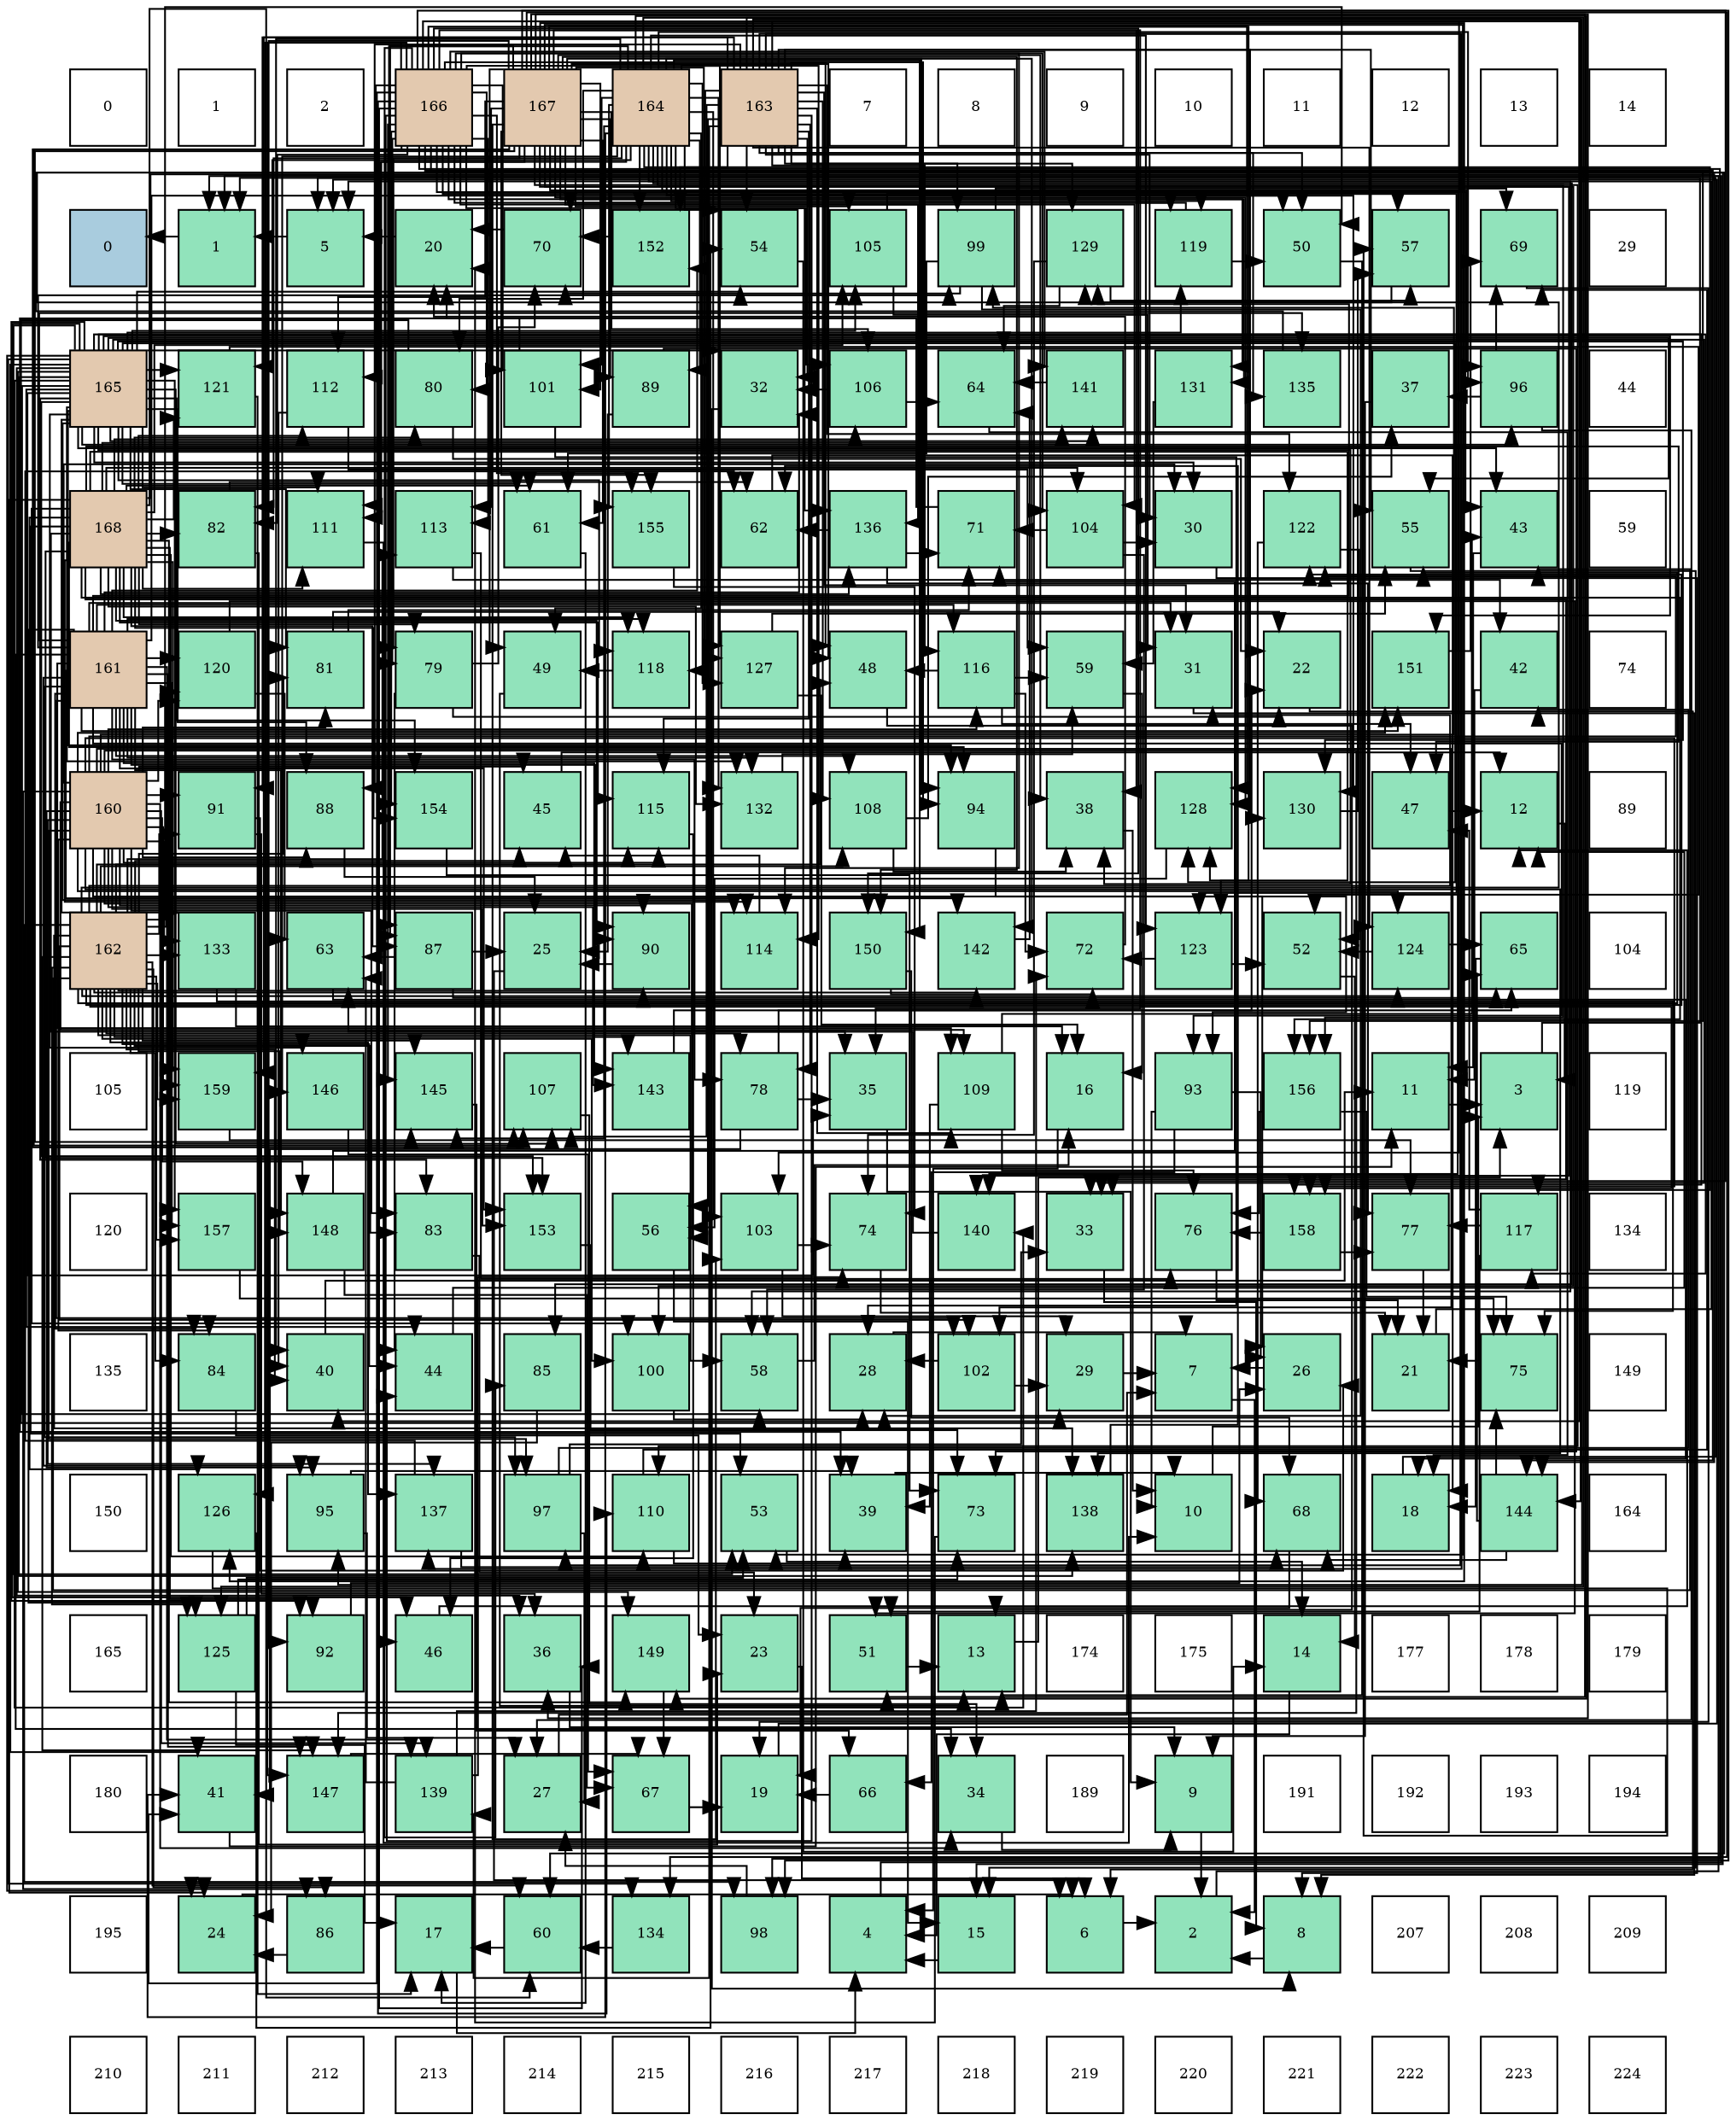 digraph layout{
 rankdir=TB;
 splines=ortho;
 node [style=filled shape=square fixedsize=true width=0.6];
0[label="0", fontsize=8, fillcolor="#ffffff"];
1[label="1", fontsize=8, fillcolor="#ffffff"];
2[label="2", fontsize=8, fillcolor="#ffffff"];
3[label="166", fontsize=8, fillcolor="#e3c9af"];
4[label="167", fontsize=8, fillcolor="#e3c9af"];
5[label="164", fontsize=8, fillcolor="#e3c9af"];
6[label="163", fontsize=8, fillcolor="#e3c9af"];
7[label="7", fontsize=8, fillcolor="#ffffff"];
8[label="8", fontsize=8, fillcolor="#ffffff"];
9[label="9", fontsize=8, fillcolor="#ffffff"];
10[label="10", fontsize=8, fillcolor="#ffffff"];
11[label="11", fontsize=8, fillcolor="#ffffff"];
12[label="12", fontsize=8, fillcolor="#ffffff"];
13[label="13", fontsize=8, fillcolor="#ffffff"];
14[label="14", fontsize=8, fillcolor="#ffffff"];
15[label="0", fontsize=8, fillcolor="#a9ccde"];
16[label="1", fontsize=8, fillcolor="#91e3bb"];
17[label="5", fontsize=8, fillcolor="#91e3bb"];
18[label="20", fontsize=8, fillcolor="#91e3bb"];
19[label="70", fontsize=8, fillcolor="#91e3bb"];
20[label="152", fontsize=8, fillcolor="#91e3bb"];
21[label="54", fontsize=8, fillcolor="#91e3bb"];
22[label="105", fontsize=8, fillcolor="#91e3bb"];
23[label="99", fontsize=8, fillcolor="#91e3bb"];
24[label="129", fontsize=8, fillcolor="#91e3bb"];
25[label="119", fontsize=8, fillcolor="#91e3bb"];
26[label="50", fontsize=8, fillcolor="#91e3bb"];
27[label="57", fontsize=8, fillcolor="#91e3bb"];
28[label="69", fontsize=8, fillcolor="#91e3bb"];
29[label="29", fontsize=8, fillcolor="#ffffff"];
30[label="165", fontsize=8, fillcolor="#e3c9af"];
31[label="121", fontsize=8, fillcolor="#91e3bb"];
32[label="112", fontsize=8, fillcolor="#91e3bb"];
33[label="80", fontsize=8, fillcolor="#91e3bb"];
34[label="101", fontsize=8, fillcolor="#91e3bb"];
35[label="89", fontsize=8, fillcolor="#91e3bb"];
36[label="32", fontsize=8, fillcolor="#91e3bb"];
37[label="106", fontsize=8, fillcolor="#91e3bb"];
38[label="64", fontsize=8, fillcolor="#91e3bb"];
39[label="141", fontsize=8, fillcolor="#91e3bb"];
40[label="131", fontsize=8, fillcolor="#91e3bb"];
41[label="135", fontsize=8, fillcolor="#91e3bb"];
42[label="37", fontsize=8, fillcolor="#91e3bb"];
43[label="96", fontsize=8, fillcolor="#91e3bb"];
44[label="44", fontsize=8, fillcolor="#ffffff"];
45[label="168", fontsize=8, fillcolor="#e3c9af"];
46[label="82", fontsize=8, fillcolor="#91e3bb"];
47[label="111", fontsize=8, fillcolor="#91e3bb"];
48[label="113", fontsize=8, fillcolor="#91e3bb"];
49[label="61", fontsize=8, fillcolor="#91e3bb"];
50[label="155", fontsize=8, fillcolor="#91e3bb"];
51[label="62", fontsize=8, fillcolor="#91e3bb"];
52[label="136", fontsize=8, fillcolor="#91e3bb"];
53[label="71", fontsize=8, fillcolor="#91e3bb"];
54[label="104", fontsize=8, fillcolor="#91e3bb"];
55[label="30", fontsize=8, fillcolor="#91e3bb"];
56[label="122", fontsize=8, fillcolor="#91e3bb"];
57[label="55", fontsize=8, fillcolor="#91e3bb"];
58[label="43", fontsize=8, fillcolor="#91e3bb"];
59[label="59", fontsize=8, fillcolor="#ffffff"];
60[label="161", fontsize=8, fillcolor="#e3c9af"];
61[label="120", fontsize=8, fillcolor="#91e3bb"];
62[label="81", fontsize=8, fillcolor="#91e3bb"];
63[label="79", fontsize=8, fillcolor="#91e3bb"];
64[label="49", fontsize=8, fillcolor="#91e3bb"];
65[label="118", fontsize=8, fillcolor="#91e3bb"];
66[label="127", fontsize=8, fillcolor="#91e3bb"];
67[label="48", fontsize=8, fillcolor="#91e3bb"];
68[label="116", fontsize=8, fillcolor="#91e3bb"];
69[label="59", fontsize=8, fillcolor="#91e3bb"];
70[label="31", fontsize=8, fillcolor="#91e3bb"];
71[label="22", fontsize=8, fillcolor="#91e3bb"];
72[label="151", fontsize=8, fillcolor="#91e3bb"];
73[label="42", fontsize=8, fillcolor="#91e3bb"];
74[label="74", fontsize=8, fillcolor="#ffffff"];
75[label="160", fontsize=8, fillcolor="#e3c9af"];
76[label="91", fontsize=8, fillcolor="#91e3bb"];
77[label="88", fontsize=8, fillcolor="#91e3bb"];
78[label="154", fontsize=8, fillcolor="#91e3bb"];
79[label="45", fontsize=8, fillcolor="#91e3bb"];
80[label="115", fontsize=8, fillcolor="#91e3bb"];
81[label="132", fontsize=8, fillcolor="#91e3bb"];
82[label="108", fontsize=8, fillcolor="#91e3bb"];
83[label="94", fontsize=8, fillcolor="#91e3bb"];
84[label="38", fontsize=8, fillcolor="#91e3bb"];
85[label="128", fontsize=8, fillcolor="#91e3bb"];
86[label="130", fontsize=8, fillcolor="#91e3bb"];
87[label="47", fontsize=8, fillcolor="#91e3bb"];
88[label="12", fontsize=8, fillcolor="#91e3bb"];
89[label="89", fontsize=8, fillcolor="#ffffff"];
90[label="162", fontsize=8, fillcolor="#e3c9af"];
91[label="133", fontsize=8, fillcolor="#91e3bb"];
92[label="63", fontsize=8, fillcolor="#91e3bb"];
93[label="87", fontsize=8, fillcolor="#91e3bb"];
94[label="25", fontsize=8, fillcolor="#91e3bb"];
95[label="90", fontsize=8, fillcolor="#91e3bb"];
96[label="114", fontsize=8, fillcolor="#91e3bb"];
97[label="150", fontsize=8, fillcolor="#91e3bb"];
98[label="142", fontsize=8, fillcolor="#91e3bb"];
99[label="72", fontsize=8, fillcolor="#91e3bb"];
100[label="123", fontsize=8, fillcolor="#91e3bb"];
101[label="52", fontsize=8, fillcolor="#91e3bb"];
102[label="124", fontsize=8, fillcolor="#91e3bb"];
103[label="65", fontsize=8, fillcolor="#91e3bb"];
104[label="104", fontsize=8, fillcolor="#ffffff"];
105[label="105", fontsize=8, fillcolor="#ffffff"];
106[label="159", fontsize=8, fillcolor="#91e3bb"];
107[label="146", fontsize=8, fillcolor="#91e3bb"];
108[label="145", fontsize=8, fillcolor="#91e3bb"];
109[label="107", fontsize=8, fillcolor="#91e3bb"];
110[label="143", fontsize=8, fillcolor="#91e3bb"];
111[label="78", fontsize=8, fillcolor="#91e3bb"];
112[label="35", fontsize=8, fillcolor="#91e3bb"];
113[label="109", fontsize=8, fillcolor="#91e3bb"];
114[label="16", fontsize=8, fillcolor="#91e3bb"];
115[label="93", fontsize=8, fillcolor="#91e3bb"];
116[label="156", fontsize=8, fillcolor="#91e3bb"];
117[label="11", fontsize=8, fillcolor="#91e3bb"];
118[label="3", fontsize=8, fillcolor="#91e3bb"];
119[label="119", fontsize=8, fillcolor="#ffffff"];
120[label="120", fontsize=8, fillcolor="#ffffff"];
121[label="157", fontsize=8, fillcolor="#91e3bb"];
122[label="148", fontsize=8, fillcolor="#91e3bb"];
123[label="83", fontsize=8, fillcolor="#91e3bb"];
124[label="153", fontsize=8, fillcolor="#91e3bb"];
125[label="56", fontsize=8, fillcolor="#91e3bb"];
126[label="103", fontsize=8, fillcolor="#91e3bb"];
127[label="74", fontsize=8, fillcolor="#91e3bb"];
128[label="140", fontsize=8, fillcolor="#91e3bb"];
129[label="33", fontsize=8, fillcolor="#91e3bb"];
130[label="76", fontsize=8, fillcolor="#91e3bb"];
131[label="158", fontsize=8, fillcolor="#91e3bb"];
132[label="77", fontsize=8, fillcolor="#91e3bb"];
133[label="117", fontsize=8, fillcolor="#91e3bb"];
134[label="134", fontsize=8, fillcolor="#ffffff"];
135[label="135", fontsize=8, fillcolor="#ffffff"];
136[label="84", fontsize=8, fillcolor="#91e3bb"];
137[label="40", fontsize=8, fillcolor="#91e3bb"];
138[label="44", fontsize=8, fillcolor="#91e3bb"];
139[label="85", fontsize=8, fillcolor="#91e3bb"];
140[label="100", fontsize=8, fillcolor="#91e3bb"];
141[label="58", fontsize=8, fillcolor="#91e3bb"];
142[label="28", fontsize=8, fillcolor="#91e3bb"];
143[label="102", fontsize=8, fillcolor="#91e3bb"];
144[label="29", fontsize=8, fillcolor="#91e3bb"];
145[label="7", fontsize=8, fillcolor="#91e3bb"];
146[label="26", fontsize=8, fillcolor="#91e3bb"];
147[label="21", fontsize=8, fillcolor="#91e3bb"];
148[label="75", fontsize=8, fillcolor="#91e3bb"];
149[label="149", fontsize=8, fillcolor="#ffffff"];
150[label="150", fontsize=8, fillcolor="#ffffff"];
151[label="126", fontsize=8, fillcolor="#91e3bb"];
152[label="95", fontsize=8, fillcolor="#91e3bb"];
153[label="137", fontsize=8, fillcolor="#91e3bb"];
154[label="97", fontsize=8, fillcolor="#91e3bb"];
155[label="110", fontsize=8, fillcolor="#91e3bb"];
156[label="53", fontsize=8, fillcolor="#91e3bb"];
157[label="39", fontsize=8, fillcolor="#91e3bb"];
158[label="73", fontsize=8, fillcolor="#91e3bb"];
159[label="138", fontsize=8, fillcolor="#91e3bb"];
160[label="10", fontsize=8, fillcolor="#91e3bb"];
161[label="68", fontsize=8, fillcolor="#91e3bb"];
162[label="18", fontsize=8, fillcolor="#91e3bb"];
163[label="144", fontsize=8, fillcolor="#91e3bb"];
164[label="164", fontsize=8, fillcolor="#ffffff"];
165[label="165", fontsize=8, fillcolor="#ffffff"];
166[label="125", fontsize=8, fillcolor="#91e3bb"];
167[label="92", fontsize=8, fillcolor="#91e3bb"];
168[label="46", fontsize=8, fillcolor="#91e3bb"];
169[label="36", fontsize=8, fillcolor="#91e3bb"];
170[label="149", fontsize=8, fillcolor="#91e3bb"];
171[label="23", fontsize=8, fillcolor="#91e3bb"];
172[label="51", fontsize=8, fillcolor="#91e3bb"];
173[label="13", fontsize=8, fillcolor="#91e3bb"];
174[label="174", fontsize=8, fillcolor="#ffffff"];
175[label="175", fontsize=8, fillcolor="#ffffff"];
176[label="14", fontsize=8, fillcolor="#91e3bb"];
177[label="177", fontsize=8, fillcolor="#ffffff"];
178[label="178", fontsize=8, fillcolor="#ffffff"];
179[label="179", fontsize=8, fillcolor="#ffffff"];
180[label="180", fontsize=8, fillcolor="#ffffff"];
181[label="41", fontsize=8, fillcolor="#91e3bb"];
182[label="147", fontsize=8, fillcolor="#91e3bb"];
183[label="139", fontsize=8, fillcolor="#91e3bb"];
184[label="27", fontsize=8, fillcolor="#91e3bb"];
185[label="67", fontsize=8, fillcolor="#91e3bb"];
186[label="19", fontsize=8, fillcolor="#91e3bb"];
187[label="66", fontsize=8, fillcolor="#91e3bb"];
188[label="34", fontsize=8, fillcolor="#91e3bb"];
189[label="189", fontsize=8, fillcolor="#ffffff"];
190[label="9", fontsize=8, fillcolor="#91e3bb"];
191[label="191", fontsize=8, fillcolor="#ffffff"];
192[label="192", fontsize=8, fillcolor="#ffffff"];
193[label="193", fontsize=8, fillcolor="#ffffff"];
194[label="194", fontsize=8, fillcolor="#ffffff"];
195[label="195", fontsize=8, fillcolor="#ffffff"];
196[label="24", fontsize=8, fillcolor="#91e3bb"];
197[label="86", fontsize=8, fillcolor="#91e3bb"];
198[label="17", fontsize=8, fillcolor="#91e3bb"];
199[label="60", fontsize=8, fillcolor="#91e3bb"];
200[label="134", fontsize=8, fillcolor="#91e3bb"];
201[label="98", fontsize=8, fillcolor="#91e3bb"];
202[label="4", fontsize=8, fillcolor="#91e3bb"];
203[label="15", fontsize=8, fillcolor="#91e3bb"];
204[label="6", fontsize=8, fillcolor="#91e3bb"];
205[label="2", fontsize=8, fillcolor="#91e3bb"];
206[label="8", fontsize=8, fillcolor="#91e3bb"];
207[label="207", fontsize=8, fillcolor="#ffffff"];
208[label="208", fontsize=8, fillcolor="#ffffff"];
209[label="209", fontsize=8, fillcolor="#ffffff"];
210[label="210", fontsize=8, fillcolor="#ffffff"];
211[label="211", fontsize=8, fillcolor="#ffffff"];
212[label="212", fontsize=8, fillcolor="#ffffff"];
213[label="213", fontsize=8, fillcolor="#ffffff"];
214[label="214", fontsize=8, fillcolor="#ffffff"];
215[label="215", fontsize=8, fillcolor="#ffffff"];
216[label="216", fontsize=8, fillcolor="#ffffff"];
217[label="217", fontsize=8, fillcolor="#ffffff"];
218[label="218", fontsize=8, fillcolor="#ffffff"];
219[label="219", fontsize=8, fillcolor="#ffffff"];
220[label="220", fontsize=8, fillcolor="#ffffff"];
221[label="221", fontsize=8, fillcolor="#ffffff"];
222[label="222", fontsize=8, fillcolor="#ffffff"];
223[label="223", fontsize=8, fillcolor="#ffffff"];
224[label="224", fontsize=8, fillcolor="#ffffff"];
edge [constraint=false, style=vis];16 -> 15;
205 -> 16;
118 -> 16;
202 -> 16;
17 -> 16;
204 -> 205;
145 -> 205;
206 -> 205;
190 -> 205;
160 -> 118;
117 -> 118;
88 -> 118;
173 -> 118;
176 -> 202;
203 -> 202;
114 -> 202;
198 -> 202;
162 -> 17;
186 -> 17;
18 -> 17;
147 -> 17;
71 -> 204;
171 -> 204;
196 -> 204;
94 -> 204;
146 -> 145;
184 -> 145;
142 -> 145;
144 -> 145;
55 -> 206;
70 -> 206;
36 -> 206;
129 -> 206;
188 -> 190;
112 -> 190;
169 -> 190;
42 -> 190;
84 -> 160;
157 -> 160;
137 -> 117;
181 -> 117;
73 -> 117;
58 -> 117;
138 -> 88;
79 -> 88;
168 -> 88;
87 -> 88;
67 -> 173;
64 -> 173;
26 -> 173;
172 -> 173;
101 -> 176;
156 -> 176;
21 -> 176;
57 -> 203;
125 -> 203;
27 -> 203;
141 -> 114;
69 -> 114;
199 -> 198;
49 -> 198;
51 -> 162;
92 -> 162;
38 -> 162;
103 -> 162;
187 -> 186;
185 -> 186;
161 -> 186;
28 -> 186;
19 -> 18;
53 -> 18;
99 -> 18;
158 -> 18;
127 -> 147;
148 -> 147;
130 -> 147;
132 -> 147;
111 -> 71;
111 -> 112;
111 -> 181;
63 -> 71;
63 -> 138;
63 -> 19;
33 -> 71;
33 -> 144;
62 -> 71;
62 -> 53;
46 -> 171;
46 -> 51;
123 -> 171;
136 -> 171;
139 -> 196;
197 -> 196;
93 -> 94;
93 -> 92;
93 -> 103;
77 -> 94;
35 -> 94;
35 -> 158;
95 -> 94;
76 -> 146;
76 -> 169;
167 -> 146;
115 -> 160;
115 -> 146;
115 -> 187;
83 -> 146;
152 -> 184;
152 -> 157;
43 -> 184;
43 -> 42;
43 -> 28;
154 -> 184;
154 -> 129;
154 -> 73;
201 -> 184;
23 -> 142;
23 -> 49;
23 -> 28;
23 -> 19;
140 -> 142;
34 -> 142;
34 -> 157;
143 -> 142;
143 -> 144;
126 -> 144;
126 -> 127;
54 -> 55;
54 -> 141;
54 -> 53;
22 -> 70;
22 -> 27;
37 -> 36;
37 -> 38;
109 -> 188;
82 -> 42;
82 -> 84;
113 -> 157;
113 -> 58;
113 -> 130;
155 -> 157;
155 -> 28;
47 -> 160;
32 -> 137;
32 -> 69;
48 -> 73;
48 -> 130;
96 -> 79;
80 -> 168;
68 -> 87;
68 -> 67;
68 -> 69;
68 -> 99;
133 -> 87;
133 -> 172;
133 -> 132;
65 -> 64;
25 -> 26;
25 -> 19;
61 -> 172;
61 -> 92;
31 -> 198;
31 -> 101;
56 -> 101;
56 -> 161;
100 -> 101;
100 -> 99;
102 -> 101;
102 -> 103;
166 -> 198;
166 -> 156;
166 -> 158;
151 -> 21;
151 -> 27;
66 -> 114;
66 -> 57;
85 -> 125;
24 -> 27;
24 -> 38;
24 -> 127;
86 -> 27;
40 -> 69;
81 -> 69;
91 -> 114;
91 -> 148;
200 -> 199;
41 -> 199;
52 -> 51;
52 -> 53;
52 -> 132;
153 -> 51;
153 -> 161;
159 -> 51;
183 -> 92;
183 -> 99;
183 -> 127;
128 -> 92;
39 -> 38;
98 -> 38;
110 -> 103;
163 -> 103;
163 -> 161;
163 -> 148;
108 -> 187;
107 -> 185;
182 -> 185;
122 -> 185;
122 -> 53;
170 -> 185;
97 -> 161;
97 -> 99;
72 -> 28;
20 -> 19;
124 -> 158;
78 -> 158;
50 -> 127;
116 -> 148;
116 -> 130;
121 -> 148;
131 -> 130;
131 -> 132;
106 -> 132;
75 -> 55;
75 -> 188;
75 -> 79;
75 -> 125;
75 -> 62;
75 -> 123;
75 -> 136;
75 -> 197;
75 -> 77;
75 -> 95;
75 -> 76;
75 -> 115;
75 -> 152;
75 -> 154;
75 -> 23;
75 -> 143;
75 -> 113;
75 -> 80;
75 -> 68;
75 -> 61;
75 -> 56;
75 -> 102;
75 -> 91;
75 -> 153;
75 -> 159;
75 -> 183;
75 -> 110;
75 -> 182;
75 -> 122;
75 -> 72;
75 -> 124;
75 -> 131;
75 -> 106;
60 -> 70;
60 -> 36;
60 -> 188;
60 -> 26;
60 -> 111;
60 -> 136;
60 -> 95;
60 -> 115;
60 -> 152;
60 -> 154;
60 -> 23;
60 -> 143;
60 -> 82;
60 -> 113;
60 -> 68;
60 -> 65;
60 -> 61;
60 -> 166;
60 -> 24;
60 -> 81;
60 -> 41;
60 -> 183;
60 -> 98;
60 -> 110;
60 -> 182;
60 -> 122;
60 -> 72;
60 -> 20;
60 -> 124;
60 -> 121;
90 -> 70;
90 -> 137;
90 -> 58;
90 -> 138;
90 -> 79;
90 -> 67;
90 -> 26;
90 -> 57;
90 -> 141;
90 -> 199;
90 -> 111;
90 -> 62;
90 -> 123;
90 -> 136;
90 -> 197;
90 -> 95;
90 -> 76;
90 -> 201;
90 -> 140;
90 -> 143;
90 -> 82;
90 -> 48;
90 -> 80;
90 -> 61;
90 -> 56;
90 -> 102;
90 -> 166;
90 -> 24;
90 -> 91;
90 -> 153;
90 -> 159;
90 -> 98;
90 -> 110;
90 -> 108;
90 -> 182;
90 -> 122;
90 -> 121;
90 -> 131;
90 -> 106;
6 -> 55;
6 -> 70;
6 -> 36;
6 -> 137;
6 -> 138;
6 -> 26;
6 -> 21;
6 -> 57;
6 -> 125;
6 -> 111;
6 -> 77;
6 -> 76;
6 -> 83;
6 -> 152;
6 -> 154;
6 -> 23;
6 -> 109;
6 -> 82;
6 -> 113;
6 -> 80;
6 -> 68;
6 -> 65;
6 -> 56;
6 -> 102;
6 -> 166;
6 -> 24;
6 -> 86;
6 -> 41;
6 -> 153;
6 -> 183;
6 -> 20;
6 -> 106;
5 -> 137;
5 -> 181;
5 -> 64;
5 -> 21;
5 -> 141;
5 -> 33;
5 -> 46;
5 -> 139;
5 -> 93;
5 -> 35;
5 -> 43;
5 -> 34;
5 -> 126;
5 -> 47;
5 -> 96;
5 -> 133;
5 -> 25;
5 -> 31;
5 -> 100;
5 -> 66;
5 -> 86;
5 -> 81;
5 -> 52;
5 -> 128;
5 -> 98;
5 -> 163;
5 -> 108;
5 -> 107;
5 -> 170;
5 -> 97;
5 -> 20;
5 -> 50;
5 -> 116;
30 -> 196;
30 -> 55;
30 -> 36;
30 -> 129;
30 -> 112;
30 -> 169;
30 -> 84;
30 -> 181;
30 -> 58;
30 -> 138;
30 -> 168;
30 -> 156;
30 -> 21;
30 -> 57;
30 -> 141;
30 -> 49;
30 -> 62;
30 -> 123;
30 -> 77;
30 -> 167;
30 -> 83;
30 -> 43;
30 -> 22;
30 -> 109;
30 -> 47;
30 -> 96;
30 -> 133;
30 -> 65;
30 -> 25;
30 -> 31;
30 -> 85;
30 -> 86;
30 -> 81;
30 -> 91;
30 -> 200;
30 -> 159;
30 -> 128;
30 -> 39;
30 -> 107;
30 -> 170;
30 -> 72;
30 -> 124;
30 -> 78;
30 -> 121;
30 -> 131;
3 -> 129;
3 -> 169;
3 -> 84;
3 -> 181;
3 -> 58;
3 -> 168;
3 -> 67;
3 -> 63;
3 -> 33;
3 -> 46;
3 -> 139;
3 -> 201;
3 -> 34;
3 -> 126;
3 -> 54;
3 -> 37;
3 -> 109;
3 -> 155;
3 -> 32;
3 -> 48;
3 -> 96;
3 -> 25;
3 -> 100;
3 -> 151;
3 -> 66;
3 -> 85;
3 -> 40;
3 -> 52;
3 -> 39;
3 -> 163;
3 -> 108;
3 -> 182;
3 -> 97;
3 -> 78;
3 -> 50;
3 -> 116;
4 -> 112;
4 -> 169;
4 -> 84;
4 -> 67;
4 -> 64;
4 -> 172;
4 -> 156;
4 -> 49;
4 -> 63;
4 -> 93;
4 -> 35;
4 -> 167;
4 -> 83;
4 -> 43;
4 -> 201;
4 -> 140;
4 -> 34;
4 -> 126;
4 -> 54;
4 -> 22;
4 -> 37;
4 -> 109;
4 -> 155;
4 -> 47;
4 -> 32;
4 -> 48;
4 -> 100;
4 -> 151;
4 -> 66;
4 -> 85;
4 -> 40;
4 -> 200;
4 -> 128;
4 -> 108;
4 -> 97;
4 -> 50;
45 -> 196;
45 -> 129;
45 -> 112;
45 -> 87;
45 -> 156;
45 -> 199;
45 -> 49;
45 -> 63;
45 -> 33;
45 -> 46;
45 -> 93;
45 -> 95;
45 -> 167;
45 -> 83;
45 -> 140;
45 -> 54;
45 -> 22;
45 -> 37;
45 -> 155;
45 -> 47;
45 -> 32;
45 -> 96;
45 -> 80;
45 -> 65;
45 -> 31;
45 -> 151;
45 -> 85;
45 -> 81;
45 -> 52;
45 -> 39;
45 -> 163;
45 -> 170;
45 -> 124;
45 -> 78;
45 -> 116;
45 -> 106;
edge [constraint=true, style=invis];
0 -> 15 -> 30 -> 45 -> 60 -> 75 -> 90 -> 105 -> 120 -> 135 -> 150 -> 165 -> 180 -> 195 -> 210;
1 -> 16 -> 31 -> 46 -> 61 -> 76 -> 91 -> 106 -> 121 -> 136 -> 151 -> 166 -> 181 -> 196 -> 211;
2 -> 17 -> 32 -> 47 -> 62 -> 77 -> 92 -> 107 -> 122 -> 137 -> 152 -> 167 -> 182 -> 197 -> 212;
3 -> 18 -> 33 -> 48 -> 63 -> 78 -> 93 -> 108 -> 123 -> 138 -> 153 -> 168 -> 183 -> 198 -> 213;
4 -> 19 -> 34 -> 49 -> 64 -> 79 -> 94 -> 109 -> 124 -> 139 -> 154 -> 169 -> 184 -> 199 -> 214;
5 -> 20 -> 35 -> 50 -> 65 -> 80 -> 95 -> 110 -> 125 -> 140 -> 155 -> 170 -> 185 -> 200 -> 215;
6 -> 21 -> 36 -> 51 -> 66 -> 81 -> 96 -> 111 -> 126 -> 141 -> 156 -> 171 -> 186 -> 201 -> 216;
7 -> 22 -> 37 -> 52 -> 67 -> 82 -> 97 -> 112 -> 127 -> 142 -> 157 -> 172 -> 187 -> 202 -> 217;
8 -> 23 -> 38 -> 53 -> 68 -> 83 -> 98 -> 113 -> 128 -> 143 -> 158 -> 173 -> 188 -> 203 -> 218;
9 -> 24 -> 39 -> 54 -> 69 -> 84 -> 99 -> 114 -> 129 -> 144 -> 159 -> 174 -> 189 -> 204 -> 219;
10 -> 25 -> 40 -> 55 -> 70 -> 85 -> 100 -> 115 -> 130 -> 145 -> 160 -> 175 -> 190 -> 205 -> 220;
11 -> 26 -> 41 -> 56 -> 71 -> 86 -> 101 -> 116 -> 131 -> 146 -> 161 -> 176 -> 191 -> 206 -> 221;
12 -> 27 -> 42 -> 57 -> 72 -> 87 -> 102 -> 117 -> 132 -> 147 -> 162 -> 177 -> 192 -> 207 -> 222;
13 -> 28 -> 43 -> 58 -> 73 -> 88 -> 103 -> 118 -> 133 -> 148 -> 163 -> 178 -> 193 -> 208 -> 223;
14 -> 29 -> 44 -> 59 -> 74 -> 89 -> 104 -> 119 -> 134 -> 149 -> 164 -> 179 -> 194 -> 209 -> 224;
rank = same {0 -> 1 -> 2 -> 3 -> 4 -> 5 -> 6 -> 7 -> 8 -> 9 -> 10 -> 11 -> 12 -> 13 -> 14};
rank = same {15 -> 16 -> 17 -> 18 -> 19 -> 20 -> 21 -> 22 -> 23 -> 24 -> 25 -> 26 -> 27 -> 28 -> 29};
rank = same {30 -> 31 -> 32 -> 33 -> 34 -> 35 -> 36 -> 37 -> 38 -> 39 -> 40 -> 41 -> 42 -> 43 -> 44};
rank = same {45 -> 46 -> 47 -> 48 -> 49 -> 50 -> 51 -> 52 -> 53 -> 54 -> 55 -> 56 -> 57 -> 58 -> 59};
rank = same {60 -> 61 -> 62 -> 63 -> 64 -> 65 -> 66 -> 67 -> 68 -> 69 -> 70 -> 71 -> 72 -> 73 -> 74};
rank = same {75 -> 76 -> 77 -> 78 -> 79 -> 80 -> 81 -> 82 -> 83 -> 84 -> 85 -> 86 -> 87 -> 88 -> 89};
rank = same {90 -> 91 -> 92 -> 93 -> 94 -> 95 -> 96 -> 97 -> 98 -> 99 -> 100 -> 101 -> 102 -> 103 -> 104};
rank = same {105 -> 106 -> 107 -> 108 -> 109 -> 110 -> 111 -> 112 -> 113 -> 114 -> 115 -> 116 -> 117 -> 118 -> 119};
rank = same {120 -> 121 -> 122 -> 123 -> 124 -> 125 -> 126 -> 127 -> 128 -> 129 -> 130 -> 131 -> 132 -> 133 -> 134};
rank = same {135 -> 136 -> 137 -> 138 -> 139 -> 140 -> 141 -> 142 -> 143 -> 144 -> 145 -> 146 -> 147 -> 148 -> 149};
rank = same {150 -> 151 -> 152 -> 153 -> 154 -> 155 -> 156 -> 157 -> 158 -> 159 -> 160 -> 161 -> 162 -> 163 -> 164};
rank = same {165 -> 166 -> 167 -> 168 -> 169 -> 170 -> 171 -> 172 -> 173 -> 174 -> 175 -> 176 -> 177 -> 178 -> 179};
rank = same {180 -> 181 -> 182 -> 183 -> 184 -> 185 -> 186 -> 187 -> 188 -> 189 -> 190 -> 191 -> 192 -> 193 -> 194};
rank = same {195 -> 196 -> 197 -> 198 -> 199 -> 200 -> 201 -> 202 -> 203 -> 204 -> 205 -> 206 -> 207 -> 208 -> 209};
rank = same {210 -> 211 -> 212 -> 213 -> 214 -> 215 -> 216 -> 217 -> 218 -> 219 -> 220 -> 221 -> 222 -> 223 -> 224};
}